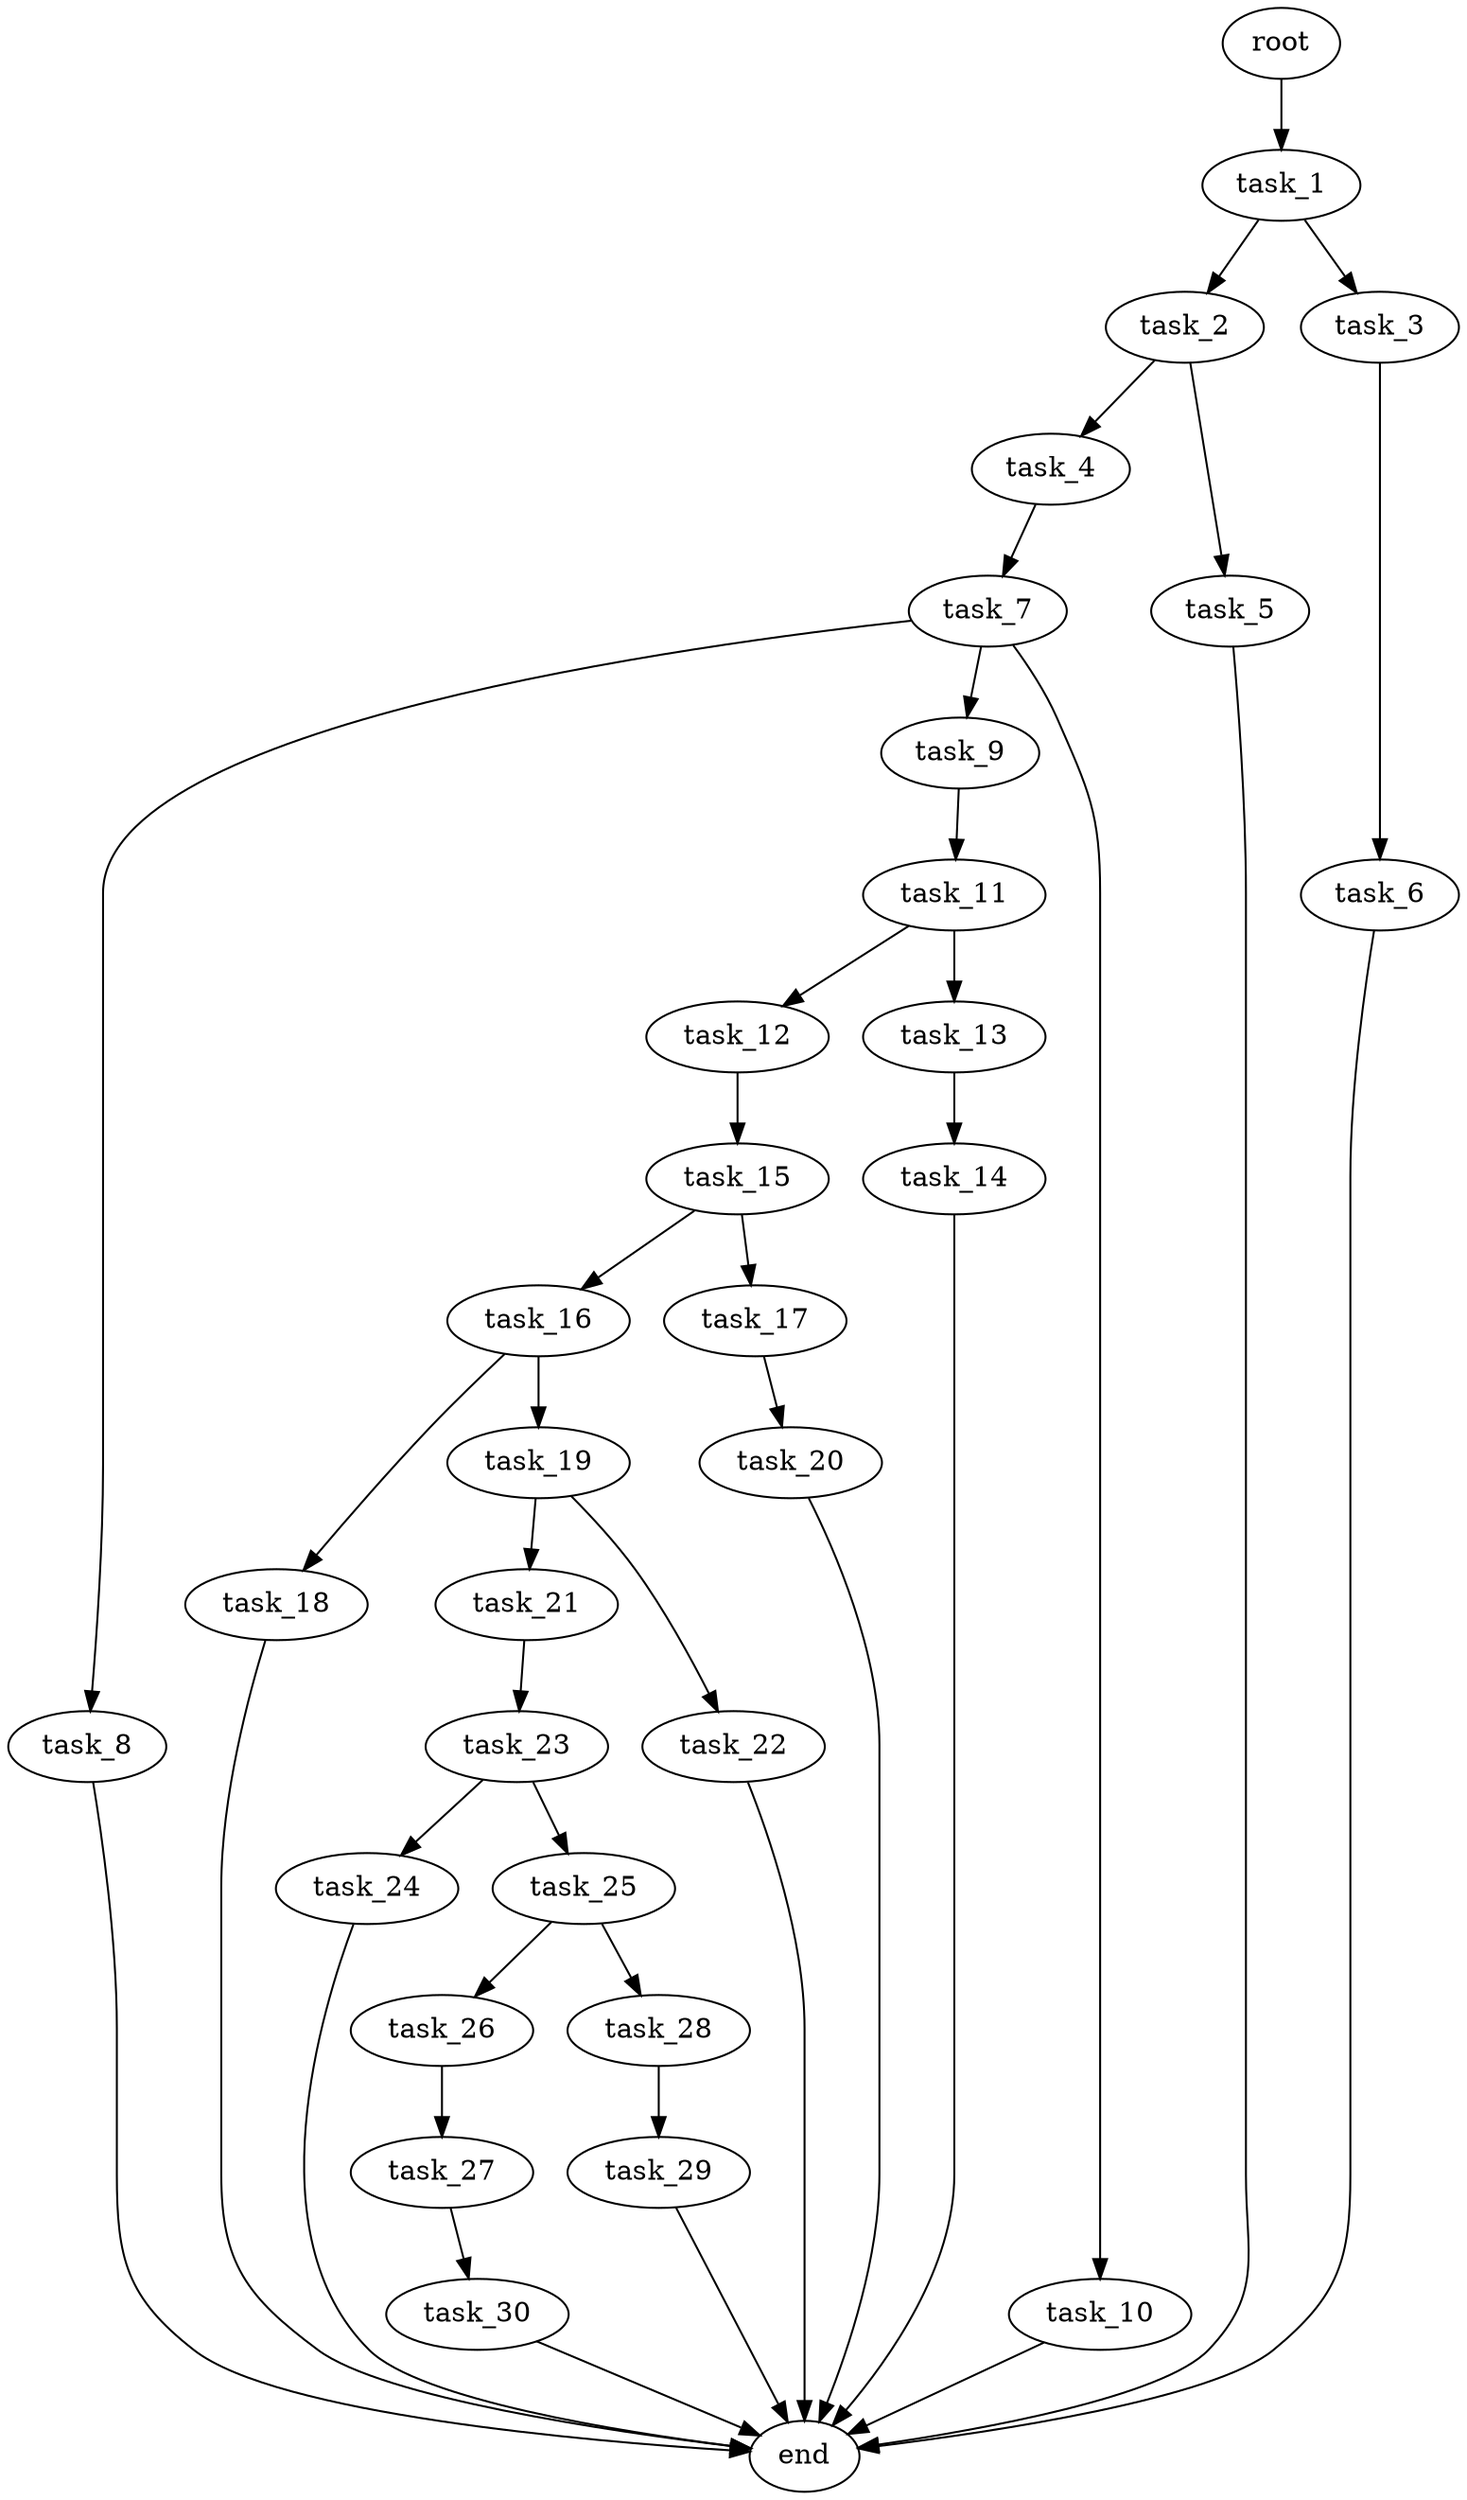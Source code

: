 digraph G {
  root [size="0.000000e+00"];
  task_1 [size="3.222809e+09"];
  task_2 [size="8.332453e+09"];
  task_3 [size="1.906577e+09"];
  task_4 [size="6.767805e+09"];
  task_5 [size="6.267243e+09"];
  task_6 [size="2.488982e+09"];
  task_7 [size="6.935554e+09"];
  task_8 [size="3.444153e+09"];
  task_9 [size="1.290179e+09"];
  task_10 [size="3.836121e+09"];
  task_11 [size="5.887118e+09"];
  task_12 [size="1.671035e+09"];
  task_13 [size="8.238614e+09"];
  task_14 [size="2.982724e+09"];
  task_15 [size="2.908987e+09"];
  task_16 [size="7.278591e+09"];
  task_17 [size="5.964103e+09"];
  task_18 [size="3.379014e+09"];
  task_19 [size="8.879852e+09"];
  task_20 [size="9.954729e+09"];
  task_21 [size="3.427986e+09"];
  task_22 [size="9.013936e+09"];
  task_23 [size="3.593150e+09"];
  task_24 [size="1.885072e+09"];
  task_25 [size="9.480895e+09"];
  task_26 [size="9.182136e+09"];
  task_27 [size="4.034513e+09"];
  task_28 [size="2.284954e+09"];
  task_29 [size="7.271961e+09"];
  task_30 [size="1.312927e+09"];
  end [size="0.000000e+00"];

  root -> task_1 [size="1.000000e-12"];
  task_1 -> task_2 [size="8.332453e+08"];
  task_1 -> task_3 [size="1.906577e+08"];
  task_2 -> task_4 [size="6.767805e+08"];
  task_2 -> task_5 [size="6.267243e+08"];
  task_3 -> task_6 [size="2.488982e+08"];
  task_4 -> task_7 [size="6.935554e+08"];
  task_5 -> end [size="1.000000e-12"];
  task_6 -> end [size="1.000000e-12"];
  task_7 -> task_8 [size="3.444153e+08"];
  task_7 -> task_9 [size="1.290179e+08"];
  task_7 -> task_10 [size="3.836121e+08"];
  task_8 -> end [size="1.000000e-12"];
  task_9 -> task_11 [size="5.887118e+08"];
  task_10 -> end [size="1.000000e-12"];
  task_11 -> task_12 [size="1.671035e+08"];
  task_11 -> task_13 [size="8.238614e+08"];
  task_12 -> task_15 [size="2.908987e+08"];
  task_13 -> task_14 [size="2.982724e+08"];
  task_14 -> end [size="1.000000e-12"];
  task_15 -> task_16 [size="7.278591e+08"];
  task_15 -> task_17 [size="5.964103e+08"];
  task_16 -> task_18 [size="3.379014e+08"];
  task_16 -> task_19 [size="8.879852e+08"];
  task_17 -> task_20 [size="9.954729e+08"];
  task_18 -> end [size="1.000000e-12"];
  task_19 -> task_21 [size="3.427986e+08"];
  task_19 -> task_22 [size="9.013936e+08"];
  task_20 -> end [size="1.000000e-12"];
  task_21 -> task_23 [size="3.593150e+08"];
  task_22 -> end [size="1.000000e-12"];
  task_23 -> task_24 [size="1.885072e+08"];
  task_23 -> task_25 [size="9.480895e+08"];
  task_24 -> end [size="1.000000e-12"];
  task_25 -> task_26 [size="9.182136e+08"];
  task_25 -> task_28 [size="2.284954e+08"];
  task_26 -> task_27 [size="4.034513e+08"];
  task_27 -> task_30 [size="1.312927e+08"];
  task_28 -> task_29 [size="7.271961e+08"];
  task_29 -> end [size="1.000000e-12"];
  task_30 -> end [size="1.000000e-12"];
}
